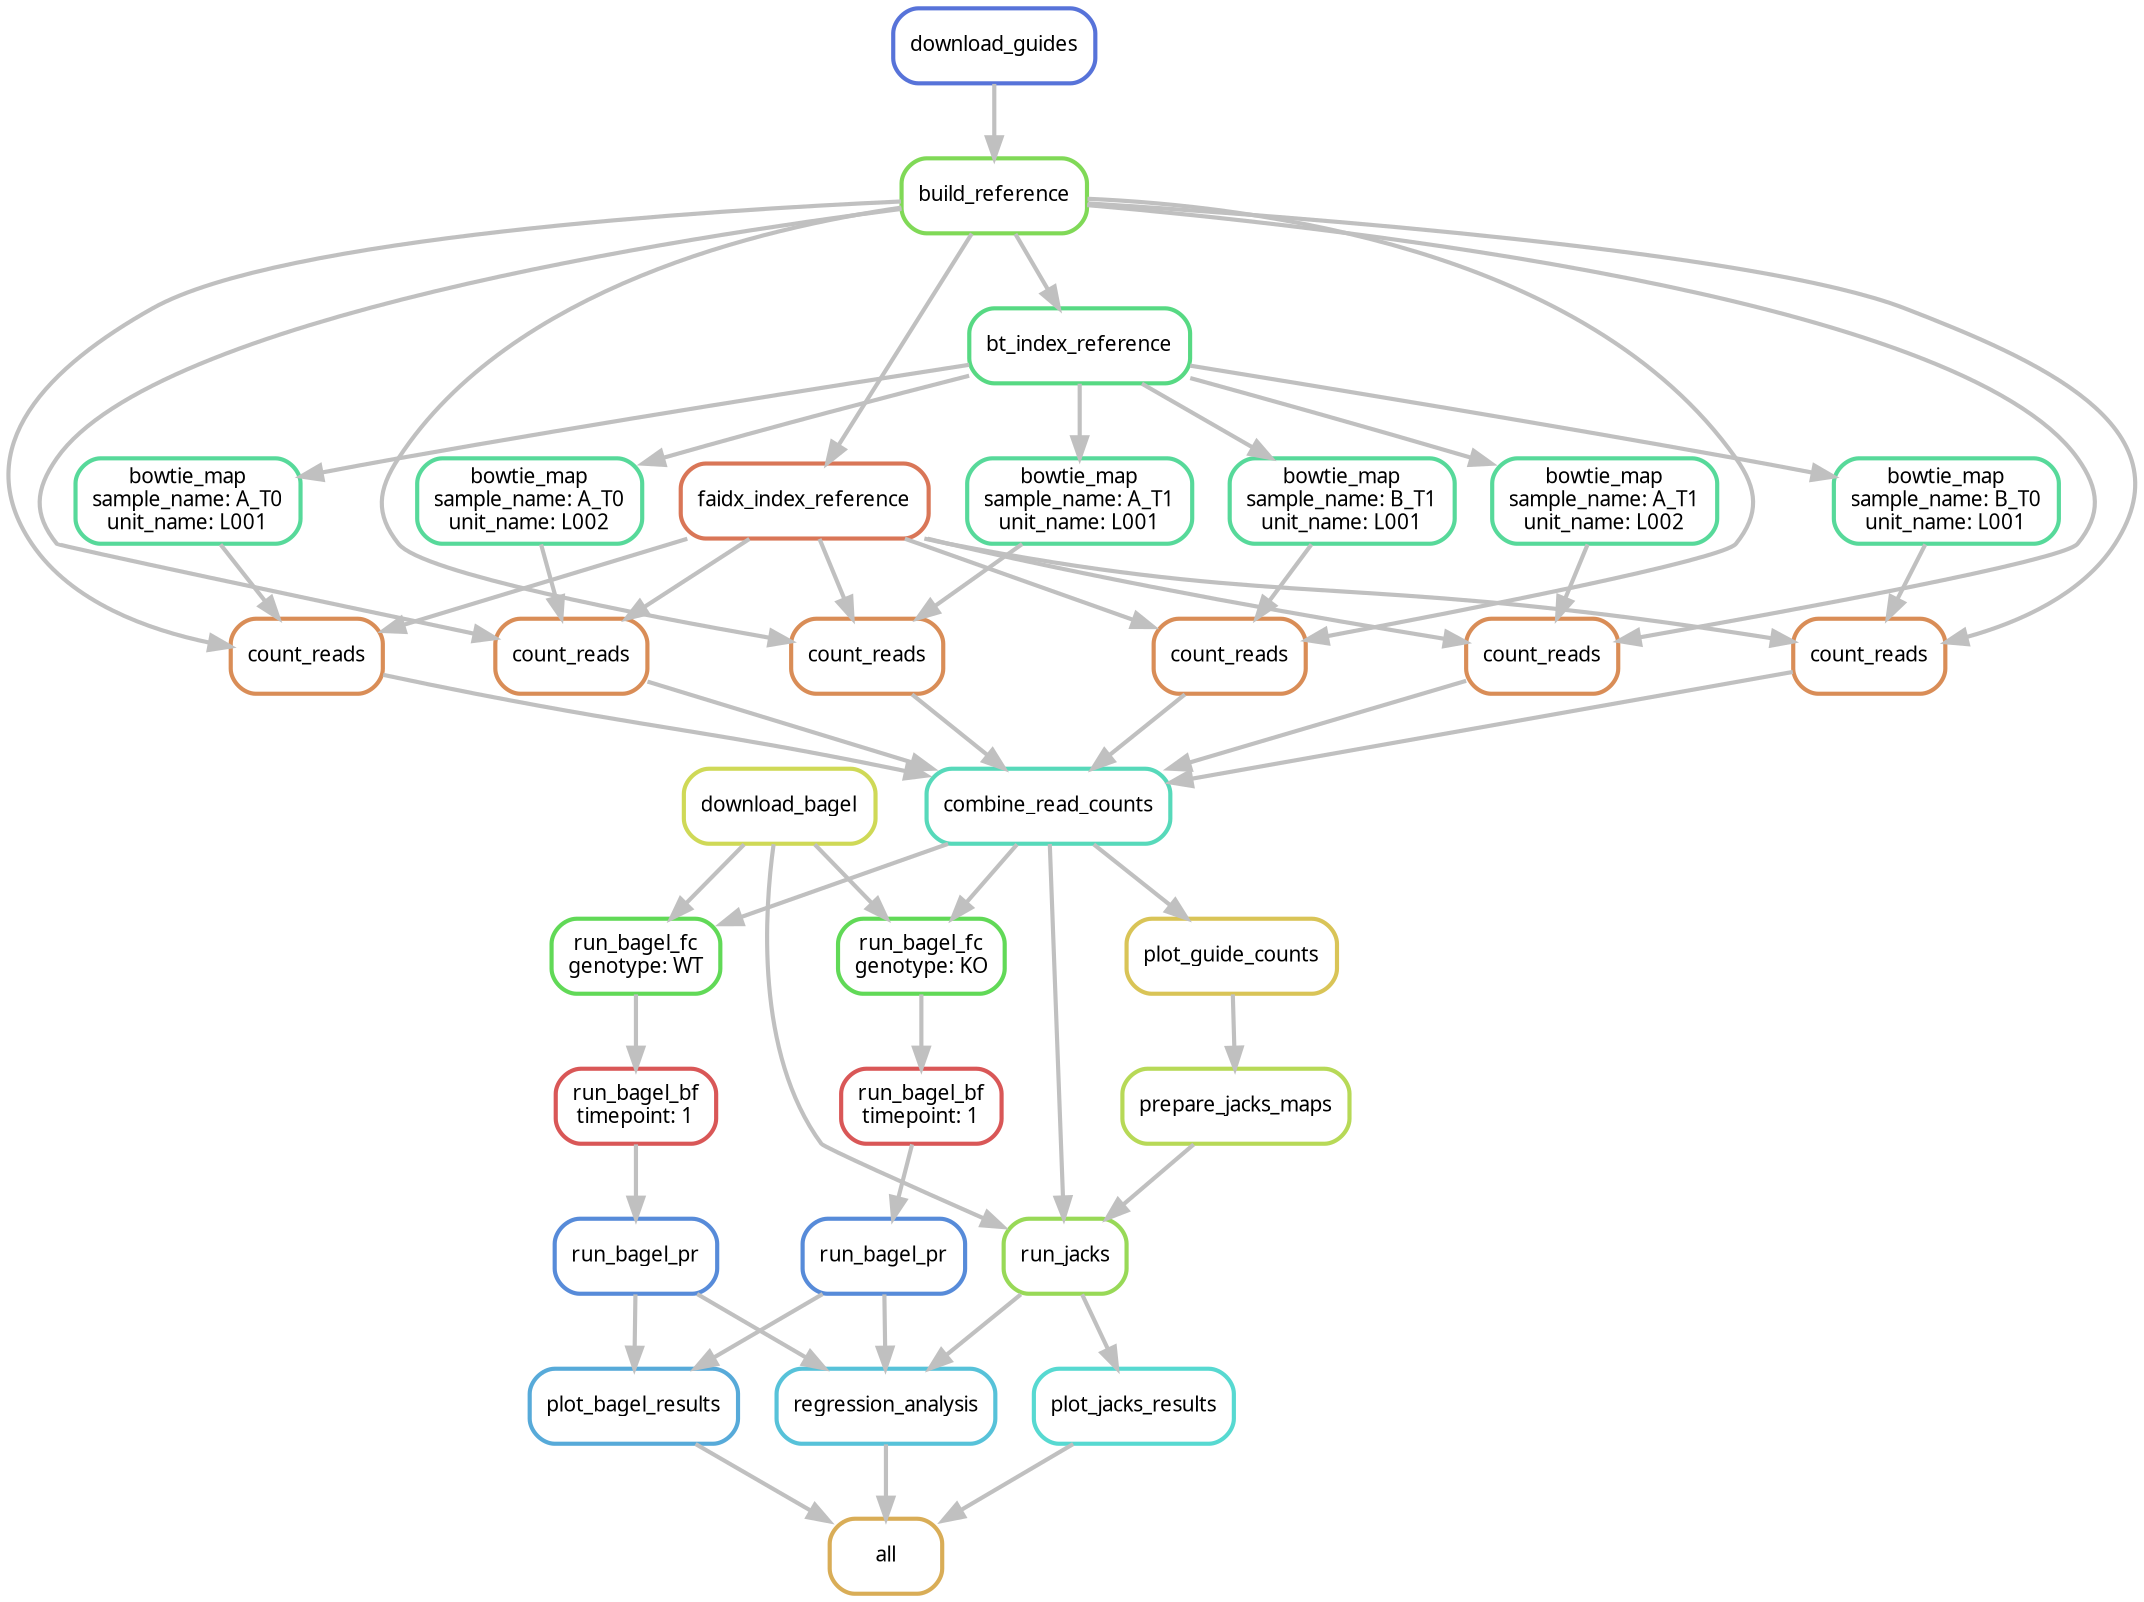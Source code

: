 digraph snakemake_dag {
    graph[bgcolor=white, margin=0];
    node[shape=box, style=rounded, fontname=sans,                 fontsize=10, penwidth=2];
    edge[penwidth=2, color=grey];
	0[label = "all", color = "0.11 0.6 0.85", style="rounded"];
	1[label = "plot_bagel_results", color = "0.56 0.6 0.85", style="rounded"];
	2[label = "run_bagel_pr", color = "0.60 0.6 0.85", style="rounded"];
	3[label = "run_bagel_bf\ntimepoint: 1", color = "0.00 0.6 0.85", style="rounded"];
	4[label = "run_bagel_fc\ngenotype: WT", color = "0.32 0.6 0.85", style="rounded"];
	5[label = "combine_read_counts", color = "0.46 0.6 0.85", style="rounded"];
	6[label = "count_reads", color = "0.07 0.6 0.85", style="rounded"];
	7[label = "bowtie_map\nsample_name: A_T0\nunit_name: L001", color = "0.42 0.6 0.85", style="rounded"];
	8[label = "bt_index_reference", color = "0.39 0.6 0.85", style="rounded"];
	9[label = "build_reference", color = "0.28 0.6 0.85", style="rounded"];
	10[label = "download_guides", color = "0.63 0.6 0.85", style="rounded"];
	11[label = "faidx_index_reference", color = "0.04 0.6 0.85", style="rounded"];
	12[label = "count_reads", color = "0.07 0.6 0.85", style="rounded"];
	13[label = "bowtie_map\nsample_name: A_T0\nunit_name: L002", color = "0.42 0.6 0.85", style="rounded"];
	14[label = "count_reads", color = "0.07 0.6 0.85", style="rounded"];
	15[label = "bowtie_map\nsample_name: A_T1\nunit_name: L001", color = "0.42 0.6 0.85", style="rounded"];
	16[label = "count_reads", color = "0.07 0.6 0.85", style="rounded"];
	17[label = "bowtie_map\nsample_name: A_T1\nunit_name: L002", color = "0.42 0.6 0.85", style="rounded"];
	18[label = "count_reads", color = "0.07 0.6 0.85", style="rounded"];
	19[label = "bowtie_map\nsample_name: B_T0\nunit_name: L001", color = "0.42 0.6 0.85", style="rounded"];
	20[label = "count_reads", color = "0.07 0.6 0.85", style="rounded"];
	21[label = "bowtie_map\nsample_name: B_T1\nunit_name: L001", color = "0.42 0.6 0.85", style="rounded"];
	22[label = "download_bagel", color = "0.18 0.6 0.85", style="rounded"];
	23[label = "run_bagel_pr", color = "0.60 0.6 0.85", style="rounded"];
	24[label = "run_bagel_bf\ntimepoint: 1", color = "0.00 0.6 0.85", style="rounded"];
	25[label = "run_bagel_fc\ngenotype: KO", color = "0.32 0.6 0.85", style="rounded"];
	26[label = "plot_jacks_results", color = "0.49 0.6 0.85", style="rounded"];
	27[label = "run_jacks", color = "0.25 0.6 0.85", style="rounded"];
	28[label = "prepare_jacks_maps", color = "0.21 0.6 0.85", style="rounded"];
	29[label = "plot_guide_counts", color = "0.14 0.6 0.85", style="rounded"];
	30[label = "regression_analysis", color = "0.53 0.6 0.85", style="rounded"];
	1 -> 0
	26 -> 0
	30 -> 0
	2 -> 1
	23 -> 1
	3 -> 2
	4 -> 3
	5 -> 4
	22 -> 4
	6 -> 5
	12 -> 5
	14 -> 5
	16 -> 5
	18 -> 5
	20 -> 5
	7 -> 6
	9 -> 6
	11 -> 6
	8 -> 7
	9 -> 8
	10 -> 9
	9 -> 11
	13 -> 12
	9 -> 12
	11 -> 12
	8 -> 13
	15 -> 14
	9 -> 14
	11 -> 14
	8 -> 15
	17 -> 16
	9 -> 16
	11 -> 16
	8 -> 17
	19 -> 18
	9 -> 18
	11 -> 18
	8 -> 19
	21 -> 20
	9 -> 20
	11 -> 20
	8 -> 21
	24 -> 23
	25 -> 24
	5 -> 25
	22 -> 25
	27 -> 26
	5 -> 27
	28 -> 27
	22 -> 27
	29 -> 28
	5 -> 29
	27 -> 30
	2 -> 30
	23 -> 30
}            
